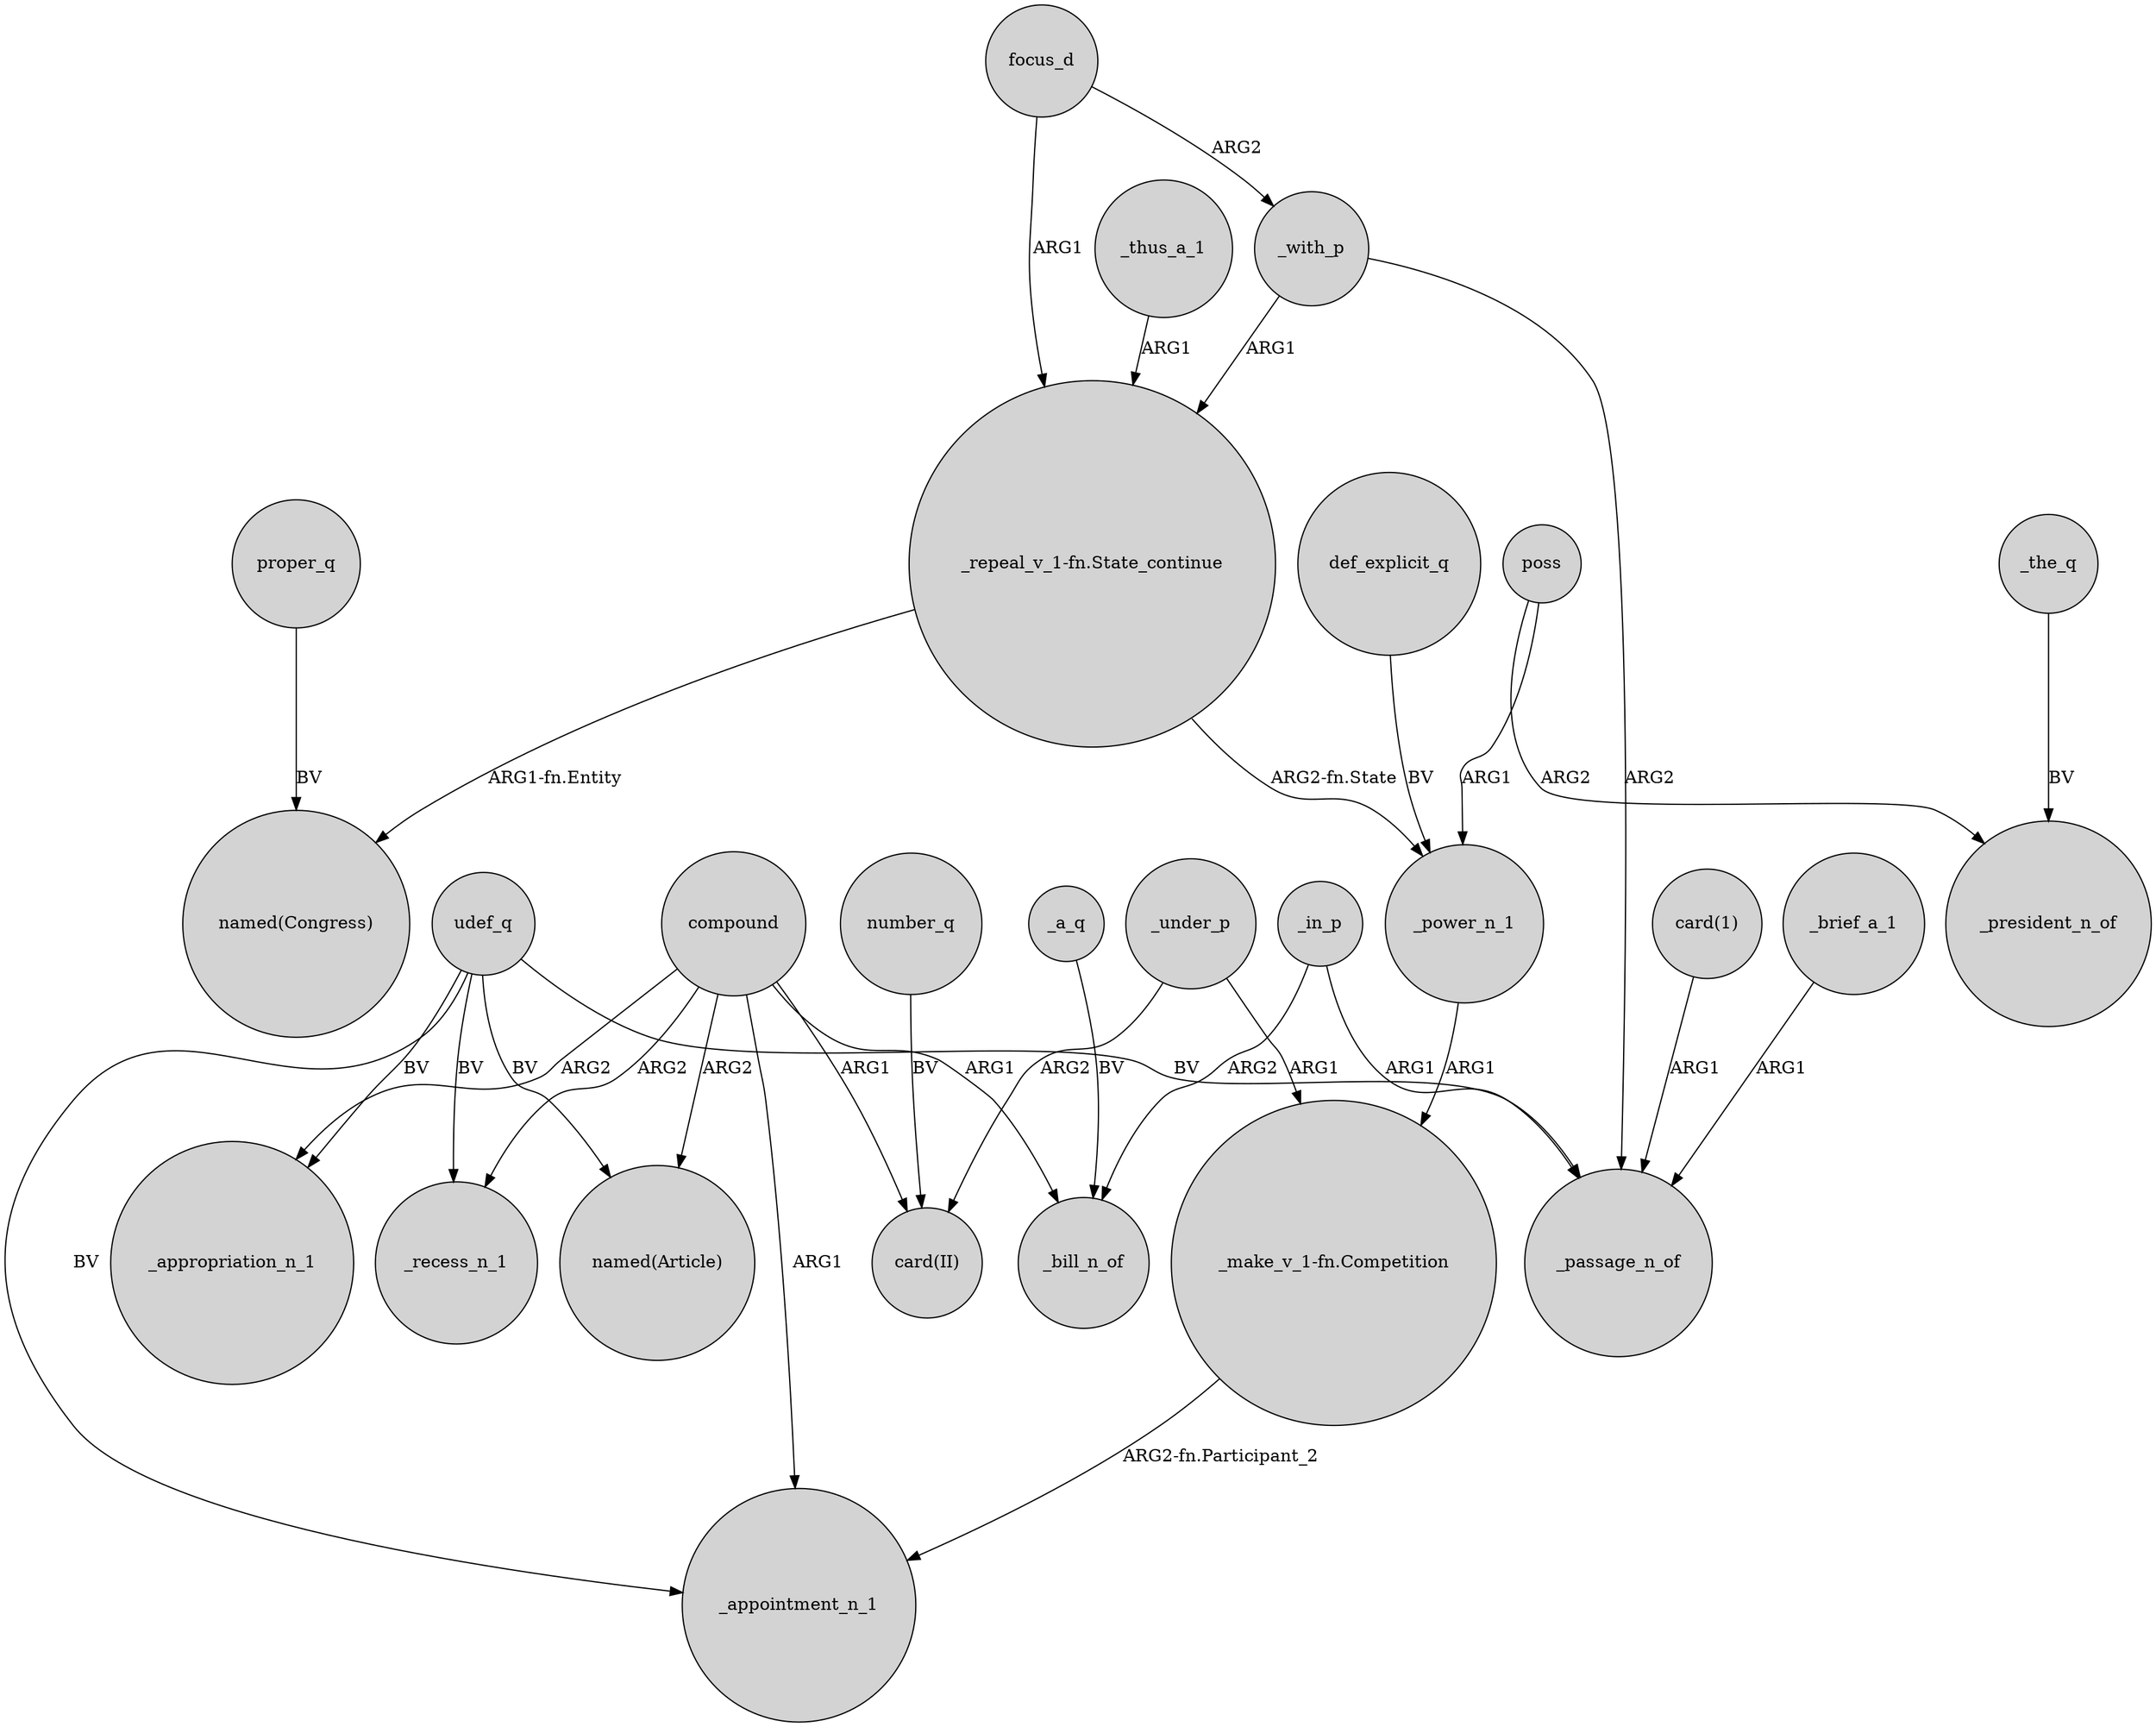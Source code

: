 digraph {
	node [shape=circle style=filled]
	proper_q -> "named(Congress)" [label=BV]
	def_explicit_q -> _power_n_1 [label=BV]
	udef_q -> "named(Article)" [label=BV]
	focus_d -> _with_p [label=ARG2]
	_with_p -> _passage_n_of [label=ARG2]
	_thus_a_1 -> "_repeal_v_1-fn.State_continue" [label=ARG1]
	_under_p -> "card(II)" [label=ARG2]
	compound -> _appropriation_n_1 [label=ARG2]
	poss -> _power_n_1 [label=ARG1]
	"_repeal_v_1-fn.State_continue" -> "named(Congress)" [label="ARG1-fn.Entity"]
	compound -> _appointment_n_1 [label=ARG1]
	"card(1)" -> _passage_n_of [label=ARG1]
	_under_p -> "_make_v_1-fn.Competition" [label=ARG1]
	udef_q -> _appointment_n_1 [label=BV]
	_with_p -> "_repeal_v_1-fn.State_continue" [label=ARG1]
	_power_n_1 -> "_make_v_1-fn.Competition" [label=ARG1]
	compound -> "card(II)" [label=ARG1]
	"_make_v_1-fn.Competition" -> _appointment_n_1 [label="ARG2-fn.Participant_2"]
	udef_q -> _recess_n_1 [label=BV]
	udef_q -> _appropriation_n_1 [label=BV]
	focus_d -> "_repeal_v_1-fn.State_continue" [label=ARG1]
	number_q -> "card(II)" [label=BV]
	udef_q -> _passage_n_of [label=BV]
	_in_p -> _passage_n_of [label=ARG1]
	compound -> _recess_n_1 [label=ARG2]
	"_repeal_v_1-fn.State_continue" -> _power_n_1 [label="ARG2-fn.State"]
	_brief_a_1 -> _passage_n_of [label=ARG1]
	compound -> _bill_n_of [label=ARG1]
	compound -> "named(Article)" [label=ARG2]
	_the_q -> _president_n_of [label=BV]
	poss -> _president_n_of [label=ARG2]
	_in_p -> _bill_n_of [label=ARG2]
	_a_q -> _bill_n_of [label=BV]
}

